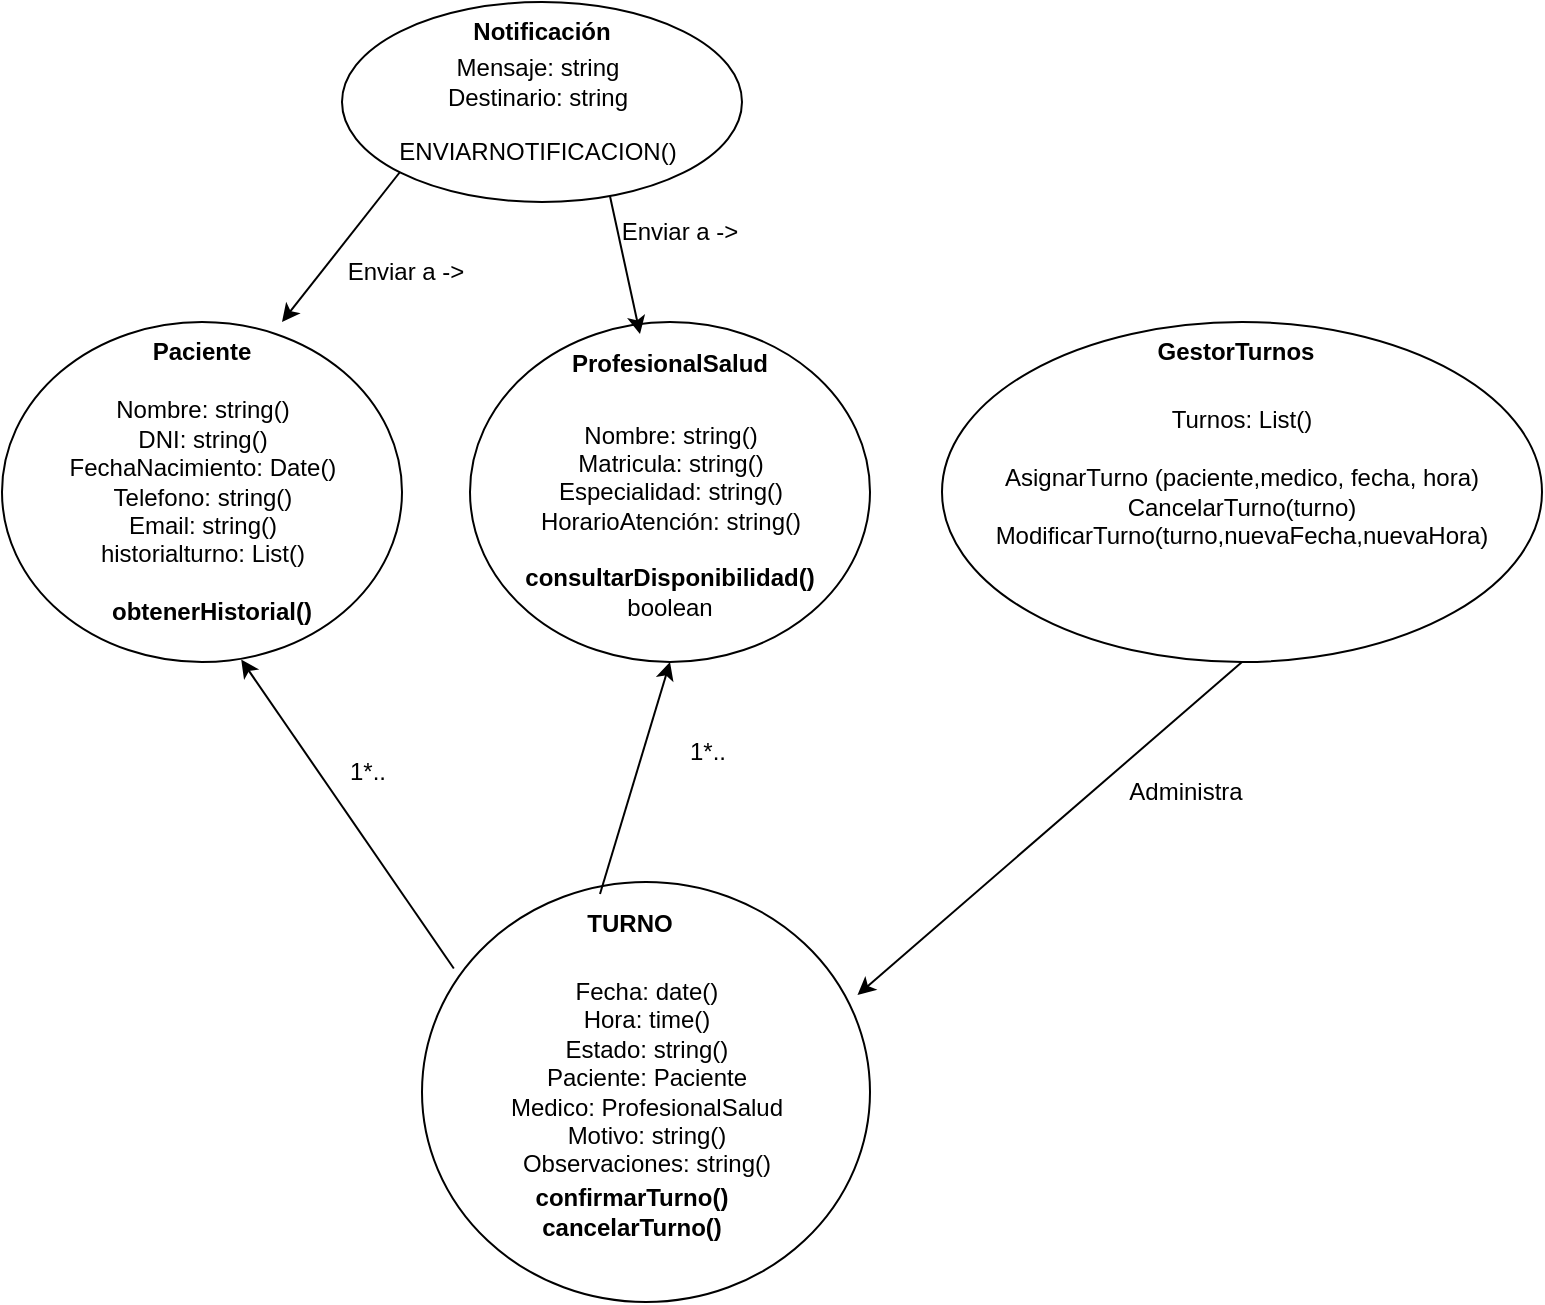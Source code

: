 <mxfile version="26.1.3">
  <diagram name="Página-1" id="tJGDnI5JCQ87OuUdVsOm">
    <mxGraphModel dx="1966" dy="766" grid="1" gridSize="10" guides="1" tooltips="1" connect="1" arrows="1" fold="1" page="1" pageScale="1" pageWidth="827" pageHeight="1169" math="0" shadow="0">
      <root>
        <mxCell id="0" />
        <mxCell id="1" parent="0" />
        <mxCell id="hOlTYphmVJ19pUIRwXYn-1" value="" style="ellipse;whiteSpace=wrap;html=1;" vertex="1" parent="1">
          <mxGeometry x="350" y="40" width="200" height="100" as="geometry" />
        </mxCell>
        <mxCell id="hOlTYphmVJ19pUIRwXYn-2" value="&lt;b&gt;Notificación&lt;/b&gt;" style="text;html=1;align=center;verticalAlign=middle;whiteSpace=wrap;rounded=0;" vertex="1" parent="1">
          <mxGeometry x="420" y="40" width="60" height="30" as="geometry" />
        </mxCell>
        <mxCell id="hOlTYphmVJ19pUIRwXYn-4" value="Mensaje: string&lt;div&gt;Destinario: string&lt;/div&gt;" style="text;html=1;align=center;verticalAlign=middle;whiteSpace=wrap;rounded=0;" vertex="1" parent="1">
          <mxGeometry x="393" y="65" width="110" height="30" as="geometry" />
        </mxCell>
        <mxCell id="hOlTYphmVJ19pUIRwXYn-5" value="ENVIARNOTIFICACION()" style="text;html=1;align=center;verticalAlign=middle;whiteSpace=wrap;rounded=0;" vertex="1" parent="1">
          <mxGeometry x="393" y="100" width="110" height="30" as="geometry" />
        </mxCell>
        <mxCell id="hOlTYphmVJ19pUIRwXYn-7" value="" style="endArrow=classic;html=1;rounded=0;" edge="1" parent="1">
          <mxGeometry width="50" height="50" relative="1" as="geometry">
            <mxPoint x="379" y="125" as="sourcePoint" />
            <mxPoint x="320" y="200" as="targetPoint" />
          </mxGeometry>
        </mxCell>
        <mxCell id="hOlTYphmVJ19pUIRwXYn-8" value="" style="ellipse;whiteSpace=wrap;html=1;" vertex="1" parent="1">
          <mxGeometry x="180" y="200" width="200" height="170" as="geometry" />
        </mxCell>
        <mxCell id="hOlTYphmVJ19pUIRwXYn-9" value="Enviar a -&amp;gt;" style="text;html=1;align=center;verticalAlign=middle;whiteSpace=wrap;rounded=0;" vertex="1" parent="1">
          <mxGeometry x="464" y="140" width="110" height="30" as="geometry" />
        </mxCell>
        <mxCell id="hOlTYphmVJ19pUIRwXYn-10" value="&lt;b&gt;Paciente&lt;/b&gt;" style="text;html=1;align=center;verticalAlign=middle;whiteSpace=wrap;rounded=0;" vertex="1" parent="1">
          <mxGeometry x="250" y="200" width="60" height="30" as="geometry" />
        </mxCell>
        <mxCell id="hOlTYphmVJ19pUIRwXYn-11" value="Nombre: string()&lt;div&gt;DNI: string()&lt;/div&gt;&lt;div&gt;FechaNacimiento: Date()&lt;/div&gt;&lt;div&gt;Telefono: string()&lt;/div&gt;&lt;div&gt;Email: string()&lt;/div&gt;&lt;div&gt;historialturno: List()&lt;/div&gt;" style="text;html=1;align=center;verticalAlign=middle;whiteSpace=wrap;rounded=0;" vertex="1" parent="1">
          <mxGeometry x="202.5" y="230" width="155" height="100" as="geometry" />
        </mxCell>
        <mxCell id="hOlTYphmVJ19pUIRwXYn-12" value="&lt;b&gt;obtenerHistorial()&lt;/b&gt;" style="text;html=1;align=center;verticalAlign=middle;whiteSpace=wrap;rounded=0;" vertex="1" parent="1">
          <mxGeometry x="230" y="330" width="110" height="30" as="geometry" />
        </mxCell>
        <mxCell id="hOlTYphmVJ19pUIRwXYn-13" value="" style="ellipse;whiteSpace=wrap;html=1;" vertex="1" parent="1">
          <mxGeometry x="414" y="200" width="200" height="170" as="geometry" />
        </mxCell>
        <mxCell id="hOlTYphmVJ19pUIRwXYn-14" value="&lt;b&gt;ProfesionalSalud&lt;/b&gt;" style="text;html=1;align=center;verticalAlign=middle;whiteSpace=wrap;rounded=0;" vertex="1" parent="1">
          <mxGeometry x="484" y="206" width="60" height="30" as="geometry" />
        </mxCell>
        <mxCell id="hOlTYphmVJ19pUIRwXYn-15" value="Nombre: string()&lt;div&gt;Matricula: string()&lt;/div&gt;&lt;div&gt;Especialidad:&amp;nbsp;&lt;span style=&quot;background-color: transparent; color: light-dark(rgb(0, 0, 0), rgb(255, 255, 255));&quot;&gt;string()&lt;/span&gt;&lt;/div&gt;&lt;div&gt;HorarioAtención:&amp;nbsp;&lt;span style=&quot;background-color: transparent; color: light-dark(rgb(0, 0, 0), rgb(255, 255, 255));&quot;&gt;string()&lt;/span&gt;&lt;/div&gt;&lt;div&gt;&lt;br&gt;&lt;/div&gt;" style="text;html=1;align=center;verticalAlign=middle;whiteSpace=wrap;rounded=0;" vertex="1" parent="1">
          <mxGeometry x="436.5" y="250" width="155" height="70" as="geometry" />
        </mxCell>
        <mxCell id="hOlTYphmVJ19pUIRwXYn-16" value="&lt;b&gt;consultarDisponibilidad() &lt;/b&gt;boolean" style="text;html=1;align=center;verticalAlign=middle;whiteSpace=wrap;rounded=0;" vertex="1" parent="1">
          <mxGeometry x="459" y="320" width="110" height="30" as="geometry" />
        </mxCell>
        <mxCell id="hOlTYphmVJ19pUIRwXYn-17" value="" style="endArrow=classic;html=1;rounded=0;entryX=0.25;entryY=0;entryDx=0;entryDy=0;exitX=0.67;exitY=0.971;exitDx=0;exitDy=0;exitPerimeter=0;" edge="1" parent="1" source="hOlTYphmVJ19pUIRwXYn-1" target="hOlTYphmVJ19pUIRwXYn-14">
          <mxGeometry width="50" height="50" relative="1" as="geometry">
            <mxPoint x="480" y="140" as="sourcePoint" />
            <mxPoint x="330" y="210" as="targetPoint" />
          </mxGeometry>
        </mxCell>
        <mxCell id="hOlTYphmVJ19pUIRwXYn-19" value="Enviar a -&amp;gt;" style="text;html=1;align=center;verticalAlign=middle;whiteSpace=wrap;rounded=0;" vertex="1" parent="1">
          <mxGeometry x="326.5" y="160" width="110" height="30" as="geometry" />
        </mxCell>
        <mxCell id="hOlTYphmVJ19pUIRwXYn-21" value="" style="ellipse;whiteSpace=wrap;html=1;" vertex="1" parent="1">
          <mxGeometry x="650" y="200" width="300" height="170" as="geometry" />
        </mxCell>
        <mxCell id="hOlTYphmVJ19pUIRwXYn-22" value="&lt;b&gt;GestorTurnos&lt;/b&gt;" style="text;html=1;align=center;verticalAlign=middle;whiteSpace=wrap;rounded=0;" vertex="1" parent="1">
          <mxGeometry x="767" y="200" width="60" height="30" as="geometry" />
        </mxCell>
        <mxCell id="hOlTYphmVJ19pUIRwXYn-23" value="Turnos: List()&lt;div&gt;&lt;br&gt;&lt;div&gt;AsignarTurno (paciente,medico, fecha, hora)&lt;/div&gt;&lt;div&gt;CancelarTurno(turno)&lt;/div&gt;&lt;div&gt;ModificarTurno(turno,nuevaFecha,nuevaHora)&lt;/div&gt;&lt;div&gt;&lt;br&gt;&lt;/div&gt;&lt;/div&gt;" style="text;html=1;align=center;verticalAlign=middle;whiteSpace=wrap;rounded=0;" vertex="1" parent="1">
          <mxGeometry x="660" y="250" width="280" height="70" as="geometry" />
        </mxCell>
        <mxCell id="hOlTYphmVJ19pUIRwXYn-25" value="" style="endArrow=classic;html=1;rounded=0;entryX=0.598;entryY=0.993;entryDx=0;entryDy=0;entryPerimeter=0;exitX=0.071;exitY=0.206;exitDx=0;exitDy=0;exitPerimeter=0;" edge="1" parent="1" source="hOlTYphmVJ19pUIRwXYn-26" target="hOlTYphmVJ19pUIRwXYn-8">
          <mxGeometry width="50" height="50" relative="1" as="geometry">
            <mxPoint x="370" y="470" as="sourcePoint" />
            <mxPoint x="350" y="505" as="targetPoint" />
          </mxGeometry>
        </mxCell>
        <mxCell id="hOlTYphmVJ19pUIRwXYn-26" value="" style="ellipse;whiteSpace=wrap;html=1;" vertex="1" parent="1">
          <mxGeometry x="390" y="480" width="224" height="210" as="geometry" />
        </mxCell>
        <mxCell id="hOlTYphmVJ19pUIRwXYn-27" value="&lt;b&gt;TURNO&lt;/b&gt;" style="text;html=1;align=center;verticalAlign=middle;whiteSpace=wrap;rounded=0;" vertex="1" parent="1">
          <mxGeometry x="464" y="486" width="60" height="30" as="geometry" />
        </mxCell>
        <mxCell id="hOlTYphmVJ19pUIRwXYn-28" value="Fecha: date()&lt;div&gt;&lt;div&gt;Hora: time()&lt;/div&gt;&lt;div&gt;Estado:&amp;nbsp;&lt;span style=&quot;background-color: transparent; color: light-dark(rgb(0, 0, 0), rgb(255, 255, 255));&quot;&gt;string()&lt;/span&gt;&lt;/div&gt;&lt;div&gt;&lt;span style=&quot;background-color: transparent; color: light-dark(rgb(0, 0, 0), rgb(255, 255, 255));&quot;&gt;Paciente: Paciente&lt;/span&gt;&lt;/div&gt;&lt;div&gt;&lt;span style=&quot;background-color: transparent; color: light-dark(rgb(0, 0, 0), rgb(255, 255, 255));&quot;&gt;Medico: ProfesionalSalud&lt;/span&gt;&lt;/div&gt;&lt;div&gt;&lt;span style=&quot;background-color: transparent; color: light-dark(rgb(0, 0, 0), rgb(255, 255, 255));&quot;&gt;Motivo: string()&lt;/span&gt;&lt;/div&gt;&lt;div&gt;Observaciones:&amp;nbsp;&lt;span style=&quot;background-color: transparent; color: light-dark(rgb(0, 0, 0), rgb(255, 255, 255));&quot;&gt;string()&lt;/span&gt;&lt;/div&gt;&lt;div&gt;&lt;br&gt;&lt;/div&gt;&lt;/div&gt;" style="text;html=1;align=center;verticalAlign=middle;whiteSpace=wrap;rounded=0;" vertex="1" parent="1">
          <mxGeometry x="424.5" y="550" width="155" height="70" as="geometry" />
        </mxCell>
        <mxCell id="hOlTYphmVJ19pUIRwXYn-29" value="&lt;b&gt;confirmarTurno()&lt;/b&gt;&lt;div&gt;&lt;b&gt;cancelarTurno()&lt;/b&gt;&lt;/div&gt;" style="text;html=1;align=center;verticalAlign=middle;whiteSpace=wrap;rounded=0;" vertex="1" parent="1">
          <mxGeometry x="440" y="630" width="110" height="30" as="geometry" />
        </mxCell>
        <mxCell id="hOlTYphmVJ19pUIRwXYn-30" value="" style="endArrow=classic;html=1;rounded=0;exitX=0.25;exitY=0;exitDx=0;exitDy=0;entryX=0.5;entryY=1;entryDx=0;entryDy=0;" edge="1" parent="1" source="hOlTYphmVJ19pUIRwXYn-27" target="hOlTYphmVJ19pUIRwXYn-13">
          <mxGeometry width="50" height="50" relative="1" as="geometry">
            <mxPoint x="439" y="525" as="sourcePoint" />
            <mxPoint x="310" y="379" as="targetPoint" />
          </mxGeometry>
        </mxCell>
        <mxCell id="hOlTYphmVJ19pUIRwXYn-31" value="" style="endArrow=classic;html=1;rounded=0;exitX=0.5;exitY=1;exitDx=0;exitDy=0;entryX=0.972;entryY=0.269;entryDx=0;entryDy=0;entryPerimeter=0;" edge="1" parent="1" source="hOlTYphmVJ19pUIRwXYn-21" target="hOlTYphmVJ19pUIRwXYn-26">
          <mxGeometry width="50" height="50" relative="1" as="geometry">
            <mxPoint x="509" y="496" as="sourcePoint" />
            <mxPoint x="524" y="380" as="targetPoint" />
          </mxGeometry>
        </mxCell>
        <mxCell id="hOlTYphmVJ19pUIRwXYn-32" value="Administra" style="text;html=1;align=center;verticalAlign=middle;whiteSpace=wrap;rounded=0;" vertex="1" parent="1">
          <mxGeometry x="717" y="420" width="110" height="30" as="geometry" />
        </mxCell>
        <mxCell id="hOlTYphmVJ19pUIRwXYn-33" value="1*.." style="text;html=1;align=center;verticalAlign=middle;whiteSpace=wrap;rounded=0;" vertex="1" parent="1">
          <mxGeometry x="516" y="400" width="34" height="30" as="geometry" />
        </mxCell>
        <mxCell id="hOlTYphmVJ19pUIRwXYn-37" value="1*.." style="text;html=1;align=center;verticalAlign=middle;whiteSpace=wrap;rounded=0;" vertex="1" parent="1">
          <mxGeometry x="346" y="410" width="34" height="30" as="geometry" />
        </mxCell>
      </root>
    </mxGraphModel>
  </diagram>
</mxfile>
